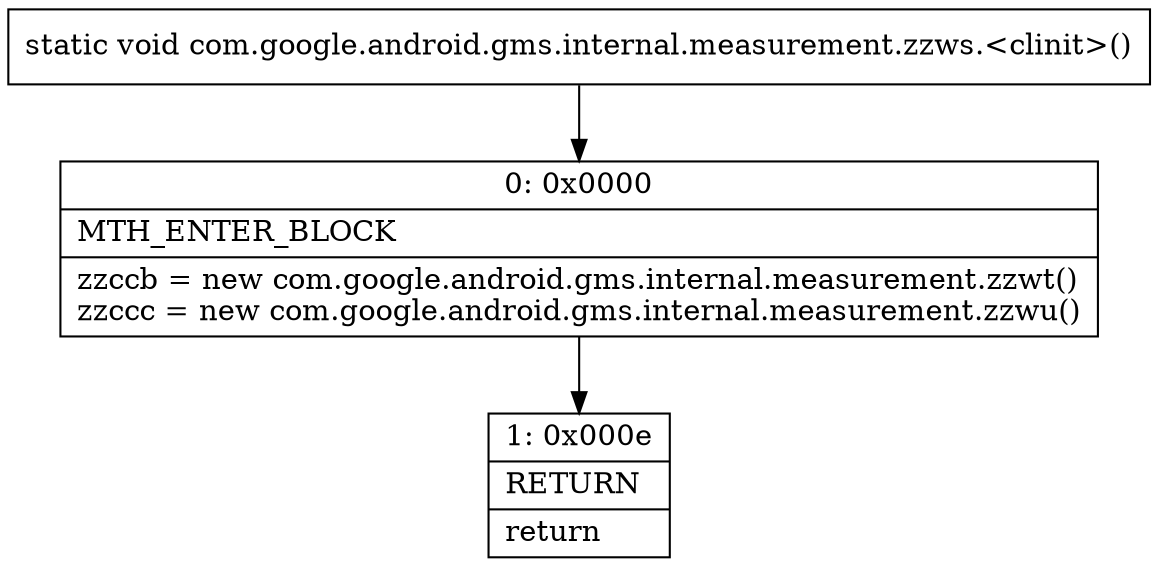 digraph "CFG forcom.google.android.gms.internal.measurement.zzws.\<clinit\>()V" {
Node_0 [shape=record,label="{0\:\ 0x0000|MTH_ENTER_BLOCK\l|zzccb = new com.google.android.gms.internal.measurement.zzwt()\lzzccc = new com.google.android.gms.internal.measurement.zzwu()\l}"];
Node_1 [shape=record,label="{1\:\ 0x000e|RETURN\l|return\l}"];
MethodNode[shape=record,label="{static void com.google.android.gms.internal.measurement.zzws.\<clinit\>() }"];
MethodNode -> Node_0;
Node_0 -> Node_1;
}

